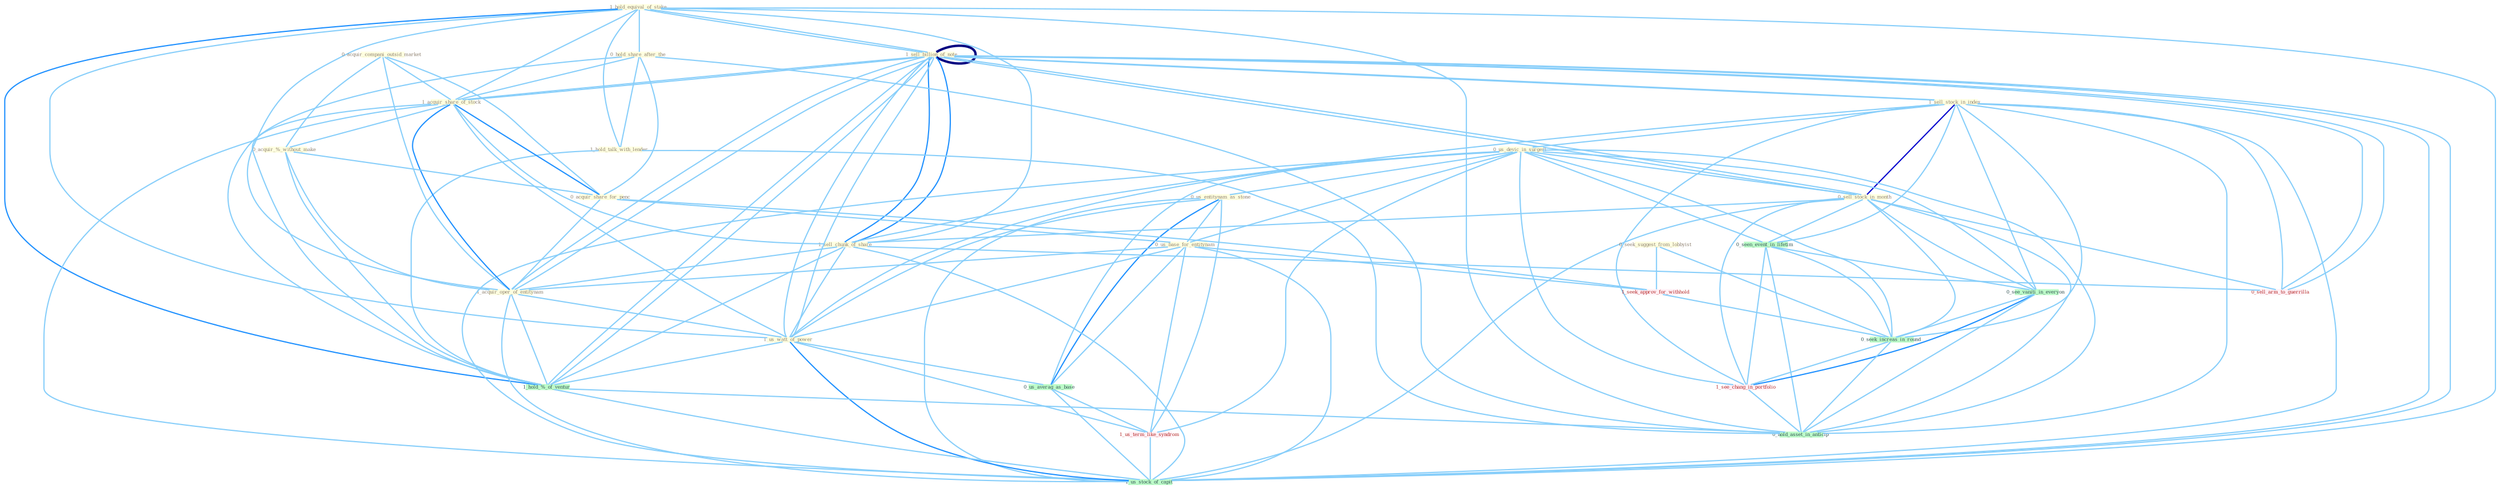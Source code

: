 Graph G{ 
    node
    [shape=polygon,style=filled,width=.5,height=.06,color="#BDFCC9",fixedsize=true,fontsize=4,
    fontcolor="#2f4f4f"];
    {node
    [color="#ffffe0", fontcolor="#8b7d6b"] "1_hold_equival_of_stake " "1_sell_billion_of_note " "1_sell_stock_in_index " "0_hold_share_after_the " "0_us_devic_in_surgeri " "1_hold_talk_with_lender " "0_us_entitynam_as_stone " "0_acquir_compani_outsid_market " "0_sell_stock_in_month " "1_sell_billion_of_note " "1_acquir_share_of_stock " "0_acquir_%_without_make " "0_acquir_share_for_penc " "0_us_base_for_entitynam " "1_sell_chunk_of_share " "0_seek_suggest_from_lobbyist " "1_acquir_oper_of_entitynam " "1_us_watt_of_power "}
{node [color="#fff0f5", fontcolor="#b22222"] "1_us_term_like_syndrom " "1_seek_approv_for_withhold " "0_sell_arm_to_guerrilla " "1_see_chang_in_portfolio "}
edge [color="#B0E2FF"];

	"1_hold_equival_of_stake " -- "1_sell_billion_of_note " [w="1", color="#87cefa" ];
	"1_hold_equival_of_stake " -- "0_hold_share_after_the " [w="1", color="#87cefa" ];
	"1_hold_equival_of_stake " -- "1_hold_talk_with_lender " [w="1", color="#87cefa" ];
	"1_hold_equival_of_stake " -- "1_sell_billion_of_note " [w="1", color="#87cefa" ];
	"1_hold_equival_of_stake " -- "1_acquir_share_of_stock " [w="1", color="#87cefa" ];
	"1_hold_equival_of_stake " -- "1_sell_chunk_of_share " [w="1", color="#87cefa" ];
	"1_hold_equival_of_stake " -- "1_acquir_oper_of_entitynam " [w="1", color="#87cefa" ];
	"1_hold_equival_of_stake " -- "1_us_watt_of_power " [w="1", color="#87cefa" ];
	"1_hold_equival_of_stake " -- "1_hold_%_of_ventur " [w="2", color="#1e90ff" , len=0.8];
	"1_hold_equival_of_stake " -- "1_us_stock_of_capit " [w="1", color="#87cefa" ];
	"1_hold_equival_of_stake " -- "0_hold_asset_in_anticip " [w="1", color="#87cefa" ];
	"1_sell_billion_of_note " -- "1_sell_stock_in_index " [w="1", color="#87cefa" ];
	"1_sell_billion_of_note " -- "0_sell_stock_in_month " [w="1", color="#87cefa" ];
	"1_sell_billion_of_note " -- "1_sell_billion_of_note " [w="4", style=bold, color="#000080", len=0.4];
	"1_sell_billion_of_note " -- "1_acquir_share_of_stock " [w="1", color="#87cefa" ];
	"1_sell_billion_of_note " -- "1_sell_chunk_of_share " [w="2", color="#1e90ff" , len=0.8];
	"1_sell_billion_of_note " -- "1_acquir_oper_of_entitynam " [w="1", color="#87cefa" ];
	"1_sell_billion_of_note " -- "1_us_watt_of_power " [w="1", color="#87cefa" ];
	"1_sell_billion_of_note " -- "1_hold_%_of_ventur " [w="1", color="#87cefa" ];
	"1_sell_billion_of_note " -- "0_sell_arm_to_guerrilla " [w="1", color="#87cefa" ];
	"1_sell_billion_of_note " -- "1_us_stock_of_capit " [w="1", color="#87cefa" ];
	"1_sell_stock_in_index " -- "0_us_devic_in_surgeri " [w="1", color="#87cefa" ];
	"1_sell_stock_in_index " -- "0_sell_stock_in_month " [w="3", color="#0000cd" , len=0.6];
	"1_sell_stock_in_index " -- "1_sell_billion_of_note " [w="1", color="#87cefa" ];
	"1_sell_stock_in_index " -- "1_sell_chunk_of_share " [w="1", color="#87cefa" ];
	"1_sell_stock_in_index " -- "0_seen_event_in_lifetim " [w="1", color="#87cefa" ];
	"1_sell_stock_in_index " -- "0_see_vaniti_in_everyon " [w="1", color="#87cefa" ];
	"1_sell_stock_in_index " -- "0_sell_arm_to_guerrilla " [w="1", color="#87cefa" ];
	"1_sell_stock_in_index " -- "0_seek_increas_in_round " [w="1", color="#87cefa" ];
	"1_sell_stock_in_index " -- "1_us_stock_of_capit " [w="1", color="#87cefa" ];
	"1_sell_stock_in_index " -- "1_see_chang_in_portfolio " [w="1", color="#87cefa" ];
	"1_sell_stock_in_index " -- "0_hold_asset_in_anticip " [w="1", color="#87cefa" ];
	"0_hold_share_after_the " -- "1_hold_talk_with_lender " [w="1", color="#87cefa" ];
	"0_hold_share_after_the " -- "1_acquir_share_of_stock " [w="1", color="#87cefa" ];
	"0_hold_share_after_the " -- "0_acquir_share_for_penc " [w="1", color="#87cefa" ];
	"0_hold_share_after_the " -- "1_hold_%_of_ventur " [w="1", color="#87cefa" ];
	"0_hold_share_after_the " -- "0_hold_asset_in_anticip " [w="1", color="#87cefa" ];
	"0_us_devic_in_surgeri " -- "0_us_entitynam_as_stone " [w="1", color="#87cefa" ];
	"0_us_devic_in_surgeri " -- "0_sell_stock_in_month " [w="1", color="#87cefa" ];
	"0_us_devic_in_surgeri " -- "0_us_base_for_entitynam " [w="1", color="#87cefa" ];
	"0_us_devic_in_surgeri " -- "1_us_watt_of_power " [w="1", color="#87cefa" ];
	"0_us_devic_in_surgeri " -- "0_seen_event_in_lifetim " [w="1", color="#87cefa" ];
	"0_us_devic_in_surgeri " -- "0_us_averag_as_base " [w="1", color="#87cefa" ];
	"0_us_devic_in_surgeri " -- "1_us_term_like_syndrom " [w="1", color="#87cefa" ];
	"0_us_devic_in_surgeri " -- "0_see_vaniti_in_everyon " [w="1", color="#87cefa" ];
	"0_us_devic_in_surgeri " -- "0_seek_increas_in_round " [w="1", color="#87cefa" ];
	"0_us_devic_in_surgeri " -- "1_us_stock_of_capit " [w="1", color="#87cefa" ];
	"0_us_devic_in_surgeri " -- "1_see_chang_in_portfolio " [w="1", color="#87cefa" ];
	"0_us_devic_in_surgeri " -- "0_hold_asset_in_anticip " [w="1", color="#87cefa" ];
	"1_hold_talk_with_lender " -- "1_hold_%_of_ventur " [w="1", color="#87cefa" ];
	"1_hold_talk_with_lender " -- "0_hold_asset_in_anticip " [w="1", color="#87cefa" ];
	"0_us_entitynam_as_stone " -- "0_us_base_for_entitynam " [w="1", color="#87cefa" ];
	"0_us_entitynam_as_stone " -- "1_us_watt_of_power " [w="1", color="#87cefa" ];
	"0_us_entitynam_as_stone " -- "0_us_averag_as_base " [w="2", color="#1e90ff" , len=0.8];
	"0_us_entitynam_as_stone " -- "1_us_term_like_syndrom " [w="1", color="#87cefa" ];
	"0_us_entitynam_as_stone " -- "1_us_stock_of_capit " [w="1", color="#87cefa" ];
	"0_acquir_compani_outsid_market " -- "1_acquir_share_of_stock " [w="1", color="#87cefa" ];
	"0_acquir_compani_outsid_market " -- "0_acquir_%_without_make " [w="1", color="#87cefa" ];
	"0_acquir_compani_outsid_market " -- "0_acquir_share_for_penc " [w="1", color="#87cefa" ];
	"0_acquir_compani_outsid_market " -- "1_acquir_oper_of_entitynam " [w="1", color="#87cefa" ];
	"0_sell_stock_in_month " -- "1_sell_billion_of_note " [w="1", color="#87cefa" ];
	"0_sell_stock_in_month " -- "1_sell_chunk_of_share " [w="1", color="#87cefa" ];
	"0_sell_stock_in_month " -- "0_seen_event_in_lifetim " [w="1", color="#87cefa" ];
	"0_sell_stock_in_month " -- "0_see_vaniti_in_everyon " [w="1", color="#87cefa" ];
	"0_sell_stock_in_month " -- "0_sell_arm_to_guerrilla " [w="1", color="#87cefa" ];
	"0_sell_stock_in_month " -- "0_seek_increas_in_round " [w="1", color="#87cefa" ];
	"0_sell_stock_in_month " -- "1_us_stock_of_capit " [w="1", color="#87cefa" ];
	"0_sell_stock_in_month " -- "1_see_chang_in_portfolio " [w="1", color="#87cefa" ];
	"0_sell_stock_in_month " -- "0_hold_asset_in_anticip " [w="1", color="#87cefa" ];
	"1_sell_billion_of_note " -- "1_acquir_share_of_stock " [w="1", color="#87cefa" ];
	"1_sell_billion_of_note " -- "1_sell_chunk_of_share " [w="2", color="#1e90ff" , len=0.8];
	"1_sell_billion_of_note " -- "1_acquir_oper_of_entitynam " [w="1", color="#87cefa" ];
	"1_sell_billion_of_note " -- "1_us_watt_of_power " [w="1", color="#87cefa" ];
	"1_sell_billion_of_note " -- "1_hold_%_of_ventur " [w="1", color="#87cefa" ];
	"1_sell_billion_of_note " -- "0_sell_arm_to_guerrilla " [w="1", color="#87cefa" ];
	"1_sell_billion_of_note " -- "1_us_stock_of_capit " [w="1", color="#87cefa" ];
	"1_acquir_share_of_stock " -- "0_acquir_%_without_make " [w="1", color="#87cefa" ];
	"1_acquir_share_of_stock " -- "0_acquir_share_for_penc " [w="2", color="#1e90ff" , len=0.8];
	"1_acquir_share_of_stock " -- "1_sell_chunk_of_share " [w="1", color="#87cefa" ];
	"1_acquir_share_of_stock " -- "1_acquir_oper_of_entitynam " [w="2", color="#1e90ff" , len=0.8];
	"1_acquir_share_of_stock " -- "1_us_watt_of_power " [w="1", color="#87cefa" ];
	"1_acquir_share_of_stock " -- "1_hold_%_of_ventur " [w="1", color="#87cefa" ];
	"1_acquir_share_of_stock " -- "1_us_stock_of_capit " [w="1", color="#87cefa" ];
	"0_acquir_%_without_make " -- "0_acquir_share_for_penc " [w="1", color="#87cefa" ];
	"0_acquir_%_without_make " -- "1_acquir_oper_of_entitynam " [w="1", color="#87cefa" ];
	"0_acquir_%_without_make " -- "1_hold_%_of_ventur " [w="1", color="#87cefa" ];
	"0_acquir_share_for_penc " -- "0_us_base_for_entitynam " [w="1", color="#87cefa" ];
	"0_acquir_share_for_penc " -- "1_acquir_oper_of_entitynam " [w="1", color="#87cefa" ];
	"0_acquir_share_for_penc " -- "1_seek_approv_for_withhold " [w="1", color="#87cefa" ];
	"0_us_base_for_entitynam " -- "1_acquir_oper_of_entitynam " [w="1", color="#87cefa" ];
	"0_us_base_for_entitynam " -- "1_us_watt_of_power " [w="1", color="#87cefa" ];
	"0_us_base_for_entitynam " -- "0_us_averag_as_base " [w="1", color="#87cefa" ];
	"0_us_base_for_entitynam " -- "1_us_term_like_syndrom " [w="1", color="#87cefa" ];
	"0_us_base_for_entitynam " -- "1_seek_approv_for_withhold " [w="1", color="#87cefa" ];
	"0_us_base_for_entitynam " -- "1_us_stock_of_capit " [w="1", color="#87cefa" ];
	"1_sell_chunk_of_share " -- "1_acquir_oper_of_entitynam " [w="1", color="#87cefa" ];
	"1_sell_chunk_of_share " -- "1_us_watt_of_power " [w="1", color="#87cefa" ];
	"1_sell_chunk_of_share " -- "1_hold_%_of_ventur " [w="1", color="#87cefa" ];
	"1_sell_chunk_of_share " -- "0_sell_arm_to_guerrilla " [w="1", color="#87cefa" ];
	"1_sell_chunk_of_share " -- "1_us_stock_of_capit " [w="1", color="#87cefa" ];
	"0_seek_suggest_from_lobbyist " -- "1_seek_approv_for_withhold " [w="1", color="#87cefa" ];
	"0_seek_suggest_from_lobbyist " -- "0_seek_increas_in_round " [w="1", color="#87cefa" ];
	"1_acquir_oper_of_entitynam " -- "1_us_watt_of_power " [w="1", color="#87cefa" ];
	"1_acquir_oper_of_entitynam " -- "1_hold_%_of_ventur " [w="1", color="#87cefa" ];
	"1_acquir_oper_of_entitynam " -- "1_us_stock_of_capit " [w="1", color="#87cefa" ];
	"1_us_watt_of_power " -- "0_us_averag_as_base " [w="1", color="#87cefa" ];
	"1_us_watt_of_power " -- "1_us_term_like_syndrom " [w="1", color="#87cefa" ];
	"1_us_watt_of_power " -- "1_hold_%_of_ventur " [w="1", color="#87cefa" ];
	"1_us_watt_of_power " -- "1_us_stock_of_capit " [w="2", color="#1e90ff" , len=0.8];
	"0_seen_event_in_lifetim " -- "0_see_vaniti_in_everyon " [w="1", color="#87cefa" ];
	"0_seen_event_in_lifetim " -- "0_seek_increas_in_round " [w="1", color="#87cefa" ];
	"0_seen_event_in_lifetim " -- "1_see_chang_in_portfolio " [w="1", color="#87cefa" ];
	"0_seen_event_in_lifetim " -- "0_hold_asset_in_anticip " [w="1", color="#87cefa" ];
	"0_us_averag_as_base " -- "1_us_term_like_syndrom " [w="1", color="#87cefa" ];
	"0_us_averag_as_base " -- "1_us_stock_of_capit " [w="1", color="#87cefa" ];
	"1_us_term_like_syndrom " -- "1_us_stock_of_capit " [w="1", color="#87cefa" ];
	"1_seek_approv_for_withhold " -- "0_seek_increas_in_round " [w="1", color="#87cefa" ];
	"1_hold_%_of_ventur " -- "1_us_stock_of_capit " [w="1", color="#87cefa" ];
	"1_hold_%_of_ventur " -- "0_hold_asset_in_anticip " [w="1", color="#87cefa" ];
	"0_see_vaniti_in_everyon " -- "0_seek_increas_in_round " [w="1", color="#87cefa" ];
	"0_see_vaniti_in_everyon " -- "1_see_chang_in_portfolio " [w="2", color="#1e90ff" , len=0.8];
	"0_see_vaniti_in_everyon " -- "0_hold_asset_in_anticip " [w="1", color="#87cefa" ];
	"0_seek_increas_in_round " -- "1_see_chang_in_portfolio " [w="1", color="#87cefa" ];
	"0_seek_increas_in_round " -- "0_hold_asset_in_anticip " [w="1", color="#87cefa" ];
	"1_see_chang_in_portfolio " -- "0_hold_asset_in_anticip " [w="1", color="#87cefa" ];
}